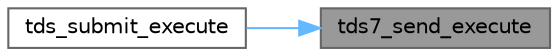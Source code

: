 digraph "tds7_send_execute"
{
 // LATEX_PDF_SIZE
  bgcolor="transparent";
  edge [fontname=Helvetica,fontsize=10,labelfontname=Helvetica,labelfontsize=10];
  node [fontname=Helvetica,fontsize=10,shape=box,height=0.2,width=0.4];
  rankdir="RL";
  Node1 [id="Node000001",label="tds7_send_execute",height=0.2,width=0.4,color="gray40", fillcolor="grey60", style="filled", fontcolor="black",tooltip="Send dynamic request on TDS 7+ to be executed."];
  Node1 -> Node2 [id="edge1_Node000001_Node000002",dir="back",color="steelblue1",style="solid",tooltip=" "];
  Node2 [id="Node000002",label="tds_submit_execute",height=0.2,width=0.4,color="grey40", fillcolor="white", style="filled",URL="$a00590.html#ga3e7b4793c6f799fbc6c174f673bb5b32",tooltip="Sends a previously prepared dynamic statement to the server."];
}
